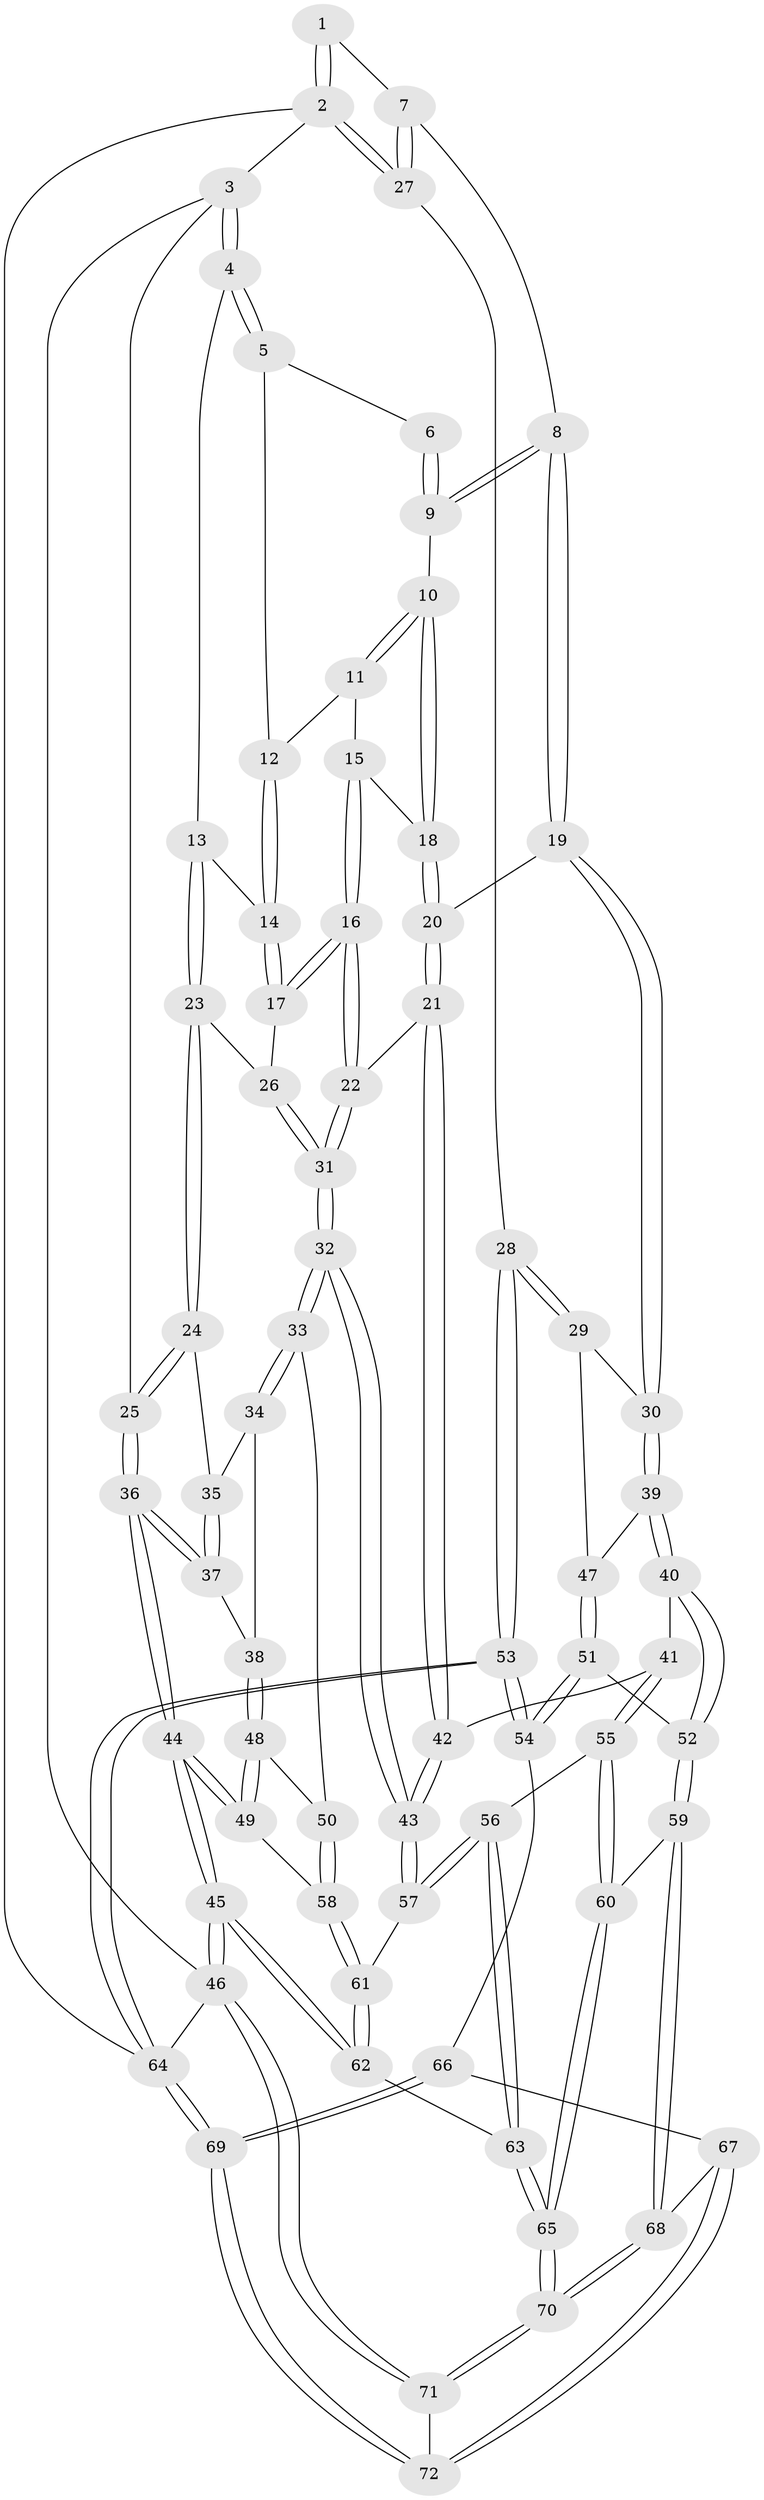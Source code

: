 // Generated by graph-tools (version 1.1) at 2025/03/03/09/25 03:03:22]
// undirected, 72 vertices, 177 edges
graph export_dot {
graph [start="1"]
  node [color=gray90,style=filled];
  1 [pos="+0.8277342848886778+0"];
  2 [pos="+1+0"];
  3 [pos="+0+0"];
  4 [pos="+0.08366387102669536+0"];
  5 [pos="+0.5459847014125114+0"];
  6 [pos="+0.7184568663627354+0"];
  7 [pos="+0.8877862825988578+0.17731518825808942"];
  8 [pos="+0.8795059541957666+0.18199965297304468"];
  9 [pos="+0.7160612370810764+0.1415408703521587"];
  10 [pos="+0.7144902383929181+0.14215878052385567"];
  11 [pos="+0.5959496231123287+0.0361684295103124"];
  12 [pos="+0.5315543573373608+0"];
  13 [pos="+0.2571459607059523+0.13827760170219192"];
  14 [pos="+0.5165491457979385+0"];
  15 [pos="+0.60880538577423+0.15885003406426224"];
  16 [pos="+0.4644220567127656+0.2252866833555689"];
  17 [pos="+0.45900366125228165+0.2204336982196958"];
  18 [pos="+0.6863258905708127+0.16236372590786305"];
  19 [pos="+0.8021321206652479+0.3302739770538696"];
  20 [pos="+0.6694966752388464+0.2900064777388692"];
  21 [pos="+0.5696263296069509+0.33092601298756186"];
  22 [pos="+0.4832292771077431+0.2653710204622713"];
  23 [pos="+0.26352782383805873+0.18469847964377437"];
  24 [pos="+0.2036243128234493+0.23550752802773367"];
  25 [pos="+0+0.02468955572204823"];
  26 [pos="+0.3102322571135239+0.1989047465762332"];
  27 [pos="+1+0.23502729641452463"];
  28 [pos="+1+0.500488229225957"];
  29 [pos="+0.9206377519560301+0.43524888718257687"];
  30 [pos="+0.8065821423201243+0.3607473862309169"];
  31 [pos="+0.3558137042198031+0.49119388545435216"];
  32 [pos="+0.3402807611438387+0.5336939965614566"];
  33 [pos="+0.26979213590874457+0.4955116573283253"];
  34 [pos="+0.19459962480127446+0.29801540053424436"];
  35 [pos="+0.18931722689519026+0.27551575814101603"];
  36 [pos="+0+0.3463092736270991"];
  37 [pos="+0+0.3710058217164688"];
  38 [pos="+0.09300281369062693+0.47310889871693546"];
  39 [pos="+0.7149049366764167+0.48155099353876635"];
  40 [pos="+0.6832395846018324+0.49375839555946005"];
  41 [pos="+0.6502475568901236+0.48516203664970536"];
  42 [pos="+0.5859683439418758+0.4052960762517893"];
  43 [pos="+0.3513527154336852+0.5513252963136657"];
  44 [pos="+0+0.5929525770270393"];
  45 [pos="+0+0.905768948642918"];
  46 [pos="+0+1"];
  47 [pos="+0.8116053446490811+0.5368338441014059"];
  48 [pos="+0.1028734354013239+0.4901337188620166"];
  49 [pos="+0.04712803221539036+0.5647042543363996"];
  50 [pos="+0.2141556043424879+0.5038779806692735"];
  51 [pos="+0.8998541830515764+0.6866969021033225"];
  52 [pos="+0.7144393137667773+0.7012507228432904"];
  53 [pos="+1+0.6092898415400781"];
  54 [pos="+0.905020820608981+0.6882142031639045"];
  55 [pos="+0.47253904074882797+0.6462880351396186"];
  56 [pos="+0.36576776188421456+0.588707342192463"];
  57 [pos="+0.3599624211887051+0.5791790489725831"];
  58 [pos="+0.10868172232937368+0.643984498359785"];
  59 [pos="+0.5964525246536032+0.7938431602555563"];
  60 [pos="+0.5641111835746612+0.7784991847109545"];
  61 [pos="+0.11799846307610952+0.6802559160458642"];
  62 [pos="+0.08876157666411798+0.7847258168616063"];
  63 [pos="+0.2397468760094955+0.8443884130453507"];
  64 [pos="+1+1"];
  65 [pos="+0.29110306850453793+0.9301751988974652"];
  66 [pos="+0.8835199249344194+0.7958253710288098"];
  67 [pos="+0.6726934375972349+0.9729267628313465"];
  68 [pos="+0.6209799853487644+0.8552452562007331"];
  69 [pos="+1+1"];
  70 [pos="+0.2903454519649027+1"];
  71 [pos="+0.2861114604442918+1"];
  72 [pos="+0.7015010259608178+1"];
  1 -- 2;
  1 -- 2;
  1 -- 7;
  2 -- 3;
  2 -- 27;
  2 -- 27;
  2 -- 64;
  3 -- 4;
  3 -- 4;
  3 -- 25;
  3 -- 46;
  4 -- 5;
  4 -- 5;
  4 -- 13;
  5 -- 6;
  5 -- 12;
  6 -- 9;
  6 -- 9;
  7 -- 8;
  7 -- 27;
  7 -- 27;
  8 -- 9;
  8 -- 9;
  8 -- 19;
  8 -- 19;
  9 -- 10;
  10 -- 11;
  10 -- 11;
  10 -- 18;
  10 -- 18;
  11 -- 12;
  11 -- 15;
  12 -- 14;
  12 -- 14;
  13 -- 14;
  13 -- 23;
  13 -- 23;
  14 -- 17;
  14 -- 17;
  15 -- 16;
  15 -- 16;
  15 -- 18;
  16 -- 17;
  16 -- 17;
  16 -- 22;
  16 -- 22;
  17 -- 26;
  18 -- 20;
  18 -- 20;
  19 -- 20;
  19 -- 30;
  19 -- 30;
  20 -- 21;
  20 -- 21;
  21 -- 22;
  21 -- 42;
  21 -- 42;
  22 -- 31;
  22 -- 31;
  23 -- 24;
  23 -- 24;
  23 -- 26;
  24 -- 25;
  24 -- 25;
  24 -- 35;
  25 -- 36;
  25 -- 36;
  26 -- 31;
  26 -- 31;
  27 -- 28;
  28 -- 29;
  28 -- 29;
  28 -- 53;
  28 -- 53;
  29 -- 30;
  29 -- 47;
  30 -- 39;
  30 -- 39;
  31 -- 32;
  31 -- 32;
  32 -- 33;
  32 -- 33;
  32 -- 43;
  32 -- 43;
  33 -- 34;
  33 -- 34;
  33 -- 50;
  34 -- 35;
  34 -- 38;
  35 -- 37;
  35 -- 37;
  36 -- 37;
  36 -- 37;
  36 -- 44;
  36 -- 44;
  37 -- 38;
  38 -- 48;
  38 -- 48;
  39 -- 40;
  39 -- 40;
  39 -- 47;
  40 -- 41;
  40 -- 52;
  40 -- 52;
  41 -- 42;
  41 -- 55;
  41 -- 55;
  42 -- 43;
  42 -- 43;
  43 -- 57;
  43 -- 57;
  44 -- 45;
  44 -- 45;
  44 -- 49;
  44 -- 49;
  45 -- 46;
  45 -- 46;
  45 -- 62;
  45 -- 62;
  46 -- 71;
  46 -- 71;
  46 -- 64;
  47 -- 51;
  47 -- 51;
  48 -- 49;
  48 -- 49;
  48 -- 50;
  49 -- 58;
  50 -- 58;
  50 -- 58;
  51 -- 52;
  51 -- 54;
  51 -- 54;
  52 -- 59;
  52 -- 59;
  53 -- 54;
  53 -- 54;
  53 -- 64;
  53 -- 64;
  54 -- 66;
  55 -- 56;
  55 -- 60;
  55 -- 60;
  56 -- 57;
  56 -- 57;
  56 -- 63;
  56 -- 63;
  57 -- 61;
  58 -- 61;
  58 -- 61;
  59 -- 60;
  59 -- 68;
  59 -- 68;
  60 -- 65;
  60 -- 65;
  61 -- 62;
  61 -- 62;
  62 -- 63;
  63 -- 65;
  63 -- 65;
  64 -- 69;
  64 -- 69;
  65 -- 70;
  65 -- 70;
  66 -- 67;
  66 -- 69;
  66 -- 69;
  67 -- 68;
  67 -- 72;
  67 -- 72;
  68 -- 70;
  68 -- 70;
  69 -- 72;
  69 -- 72;
  70 -- 71;
  70 -- 71;
  71 -- 72;
}
